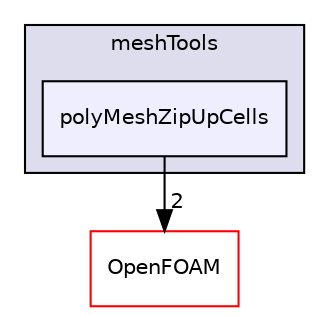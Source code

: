 digraph "src/meshTools/polyMeshZipUpCells" {
  bgcolor=transparent;
  compound=true
  node [ fontsize="10", fontname="Helvetica"];
  edge [ labelfontsize="10", labelfontname="Helvetica"];
  subgraph clusterdir_ae30ad0bef50cf391b24c614251bb9fd {
    graph [ bgcolor="#ddddee", pencolor="black", label="meshTools" fontname="Helvetica", fontsize="10", URL="dir_ae30ad0bef50cf391b24c614251bb9fd.html"]
  dir_233135fa0cf9ce8b9f026bfaa7c9109e [shape=box, label="polyMeshZipUpCells", style="filled", fillcolor="#eeeeff", pencolor="black", URL="dir_233135fa0cf9ce8b9f026bfaa7c9109e.html"];
  }
  dir_c5473ff19b20e6ec4dfe5c310b3778a8 [shape=box label="OpenFOAM" color="red" URL="dir_c5473ff19b20e6ec4dfe5c310b3778a8.html"];
  dir_233135fa0cf9ce8b9f026bfaa7c9109e->dir_c5473ff19b20e6ec4dfe5c310b3778a8 [headlabel="2", labeldistance=1.5 headhref="dir_001791_001888.html"];
}
